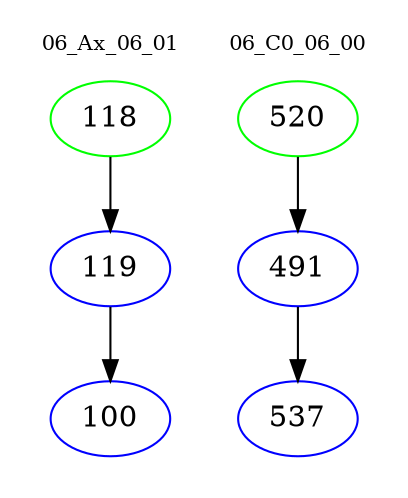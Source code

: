 digraph{
subgraph cluster_0 {
color = white
label = "06_Ax_06_01";
fontsize=10;
T0_118 [label="118", color="green"]
T0_118 -> T0_119 [color="black"]
T0_119 [label="119", color="blue"]
T0_119 -> T0_100 [color="black"]
T0_100 [label="100", color="blue"]
}
subgraph cluster_1 {
color = white
label = "06_C0_06_00";
fontsize=10;
T1_520 [label="520", color="green"]
T1_520 -> T1_491 [color="black"]
T1_491 [label="491", color="blue"]
T1_491 -> T1_537 [color="black"]
T1_537 [label="537", color="blue"]
}
}
